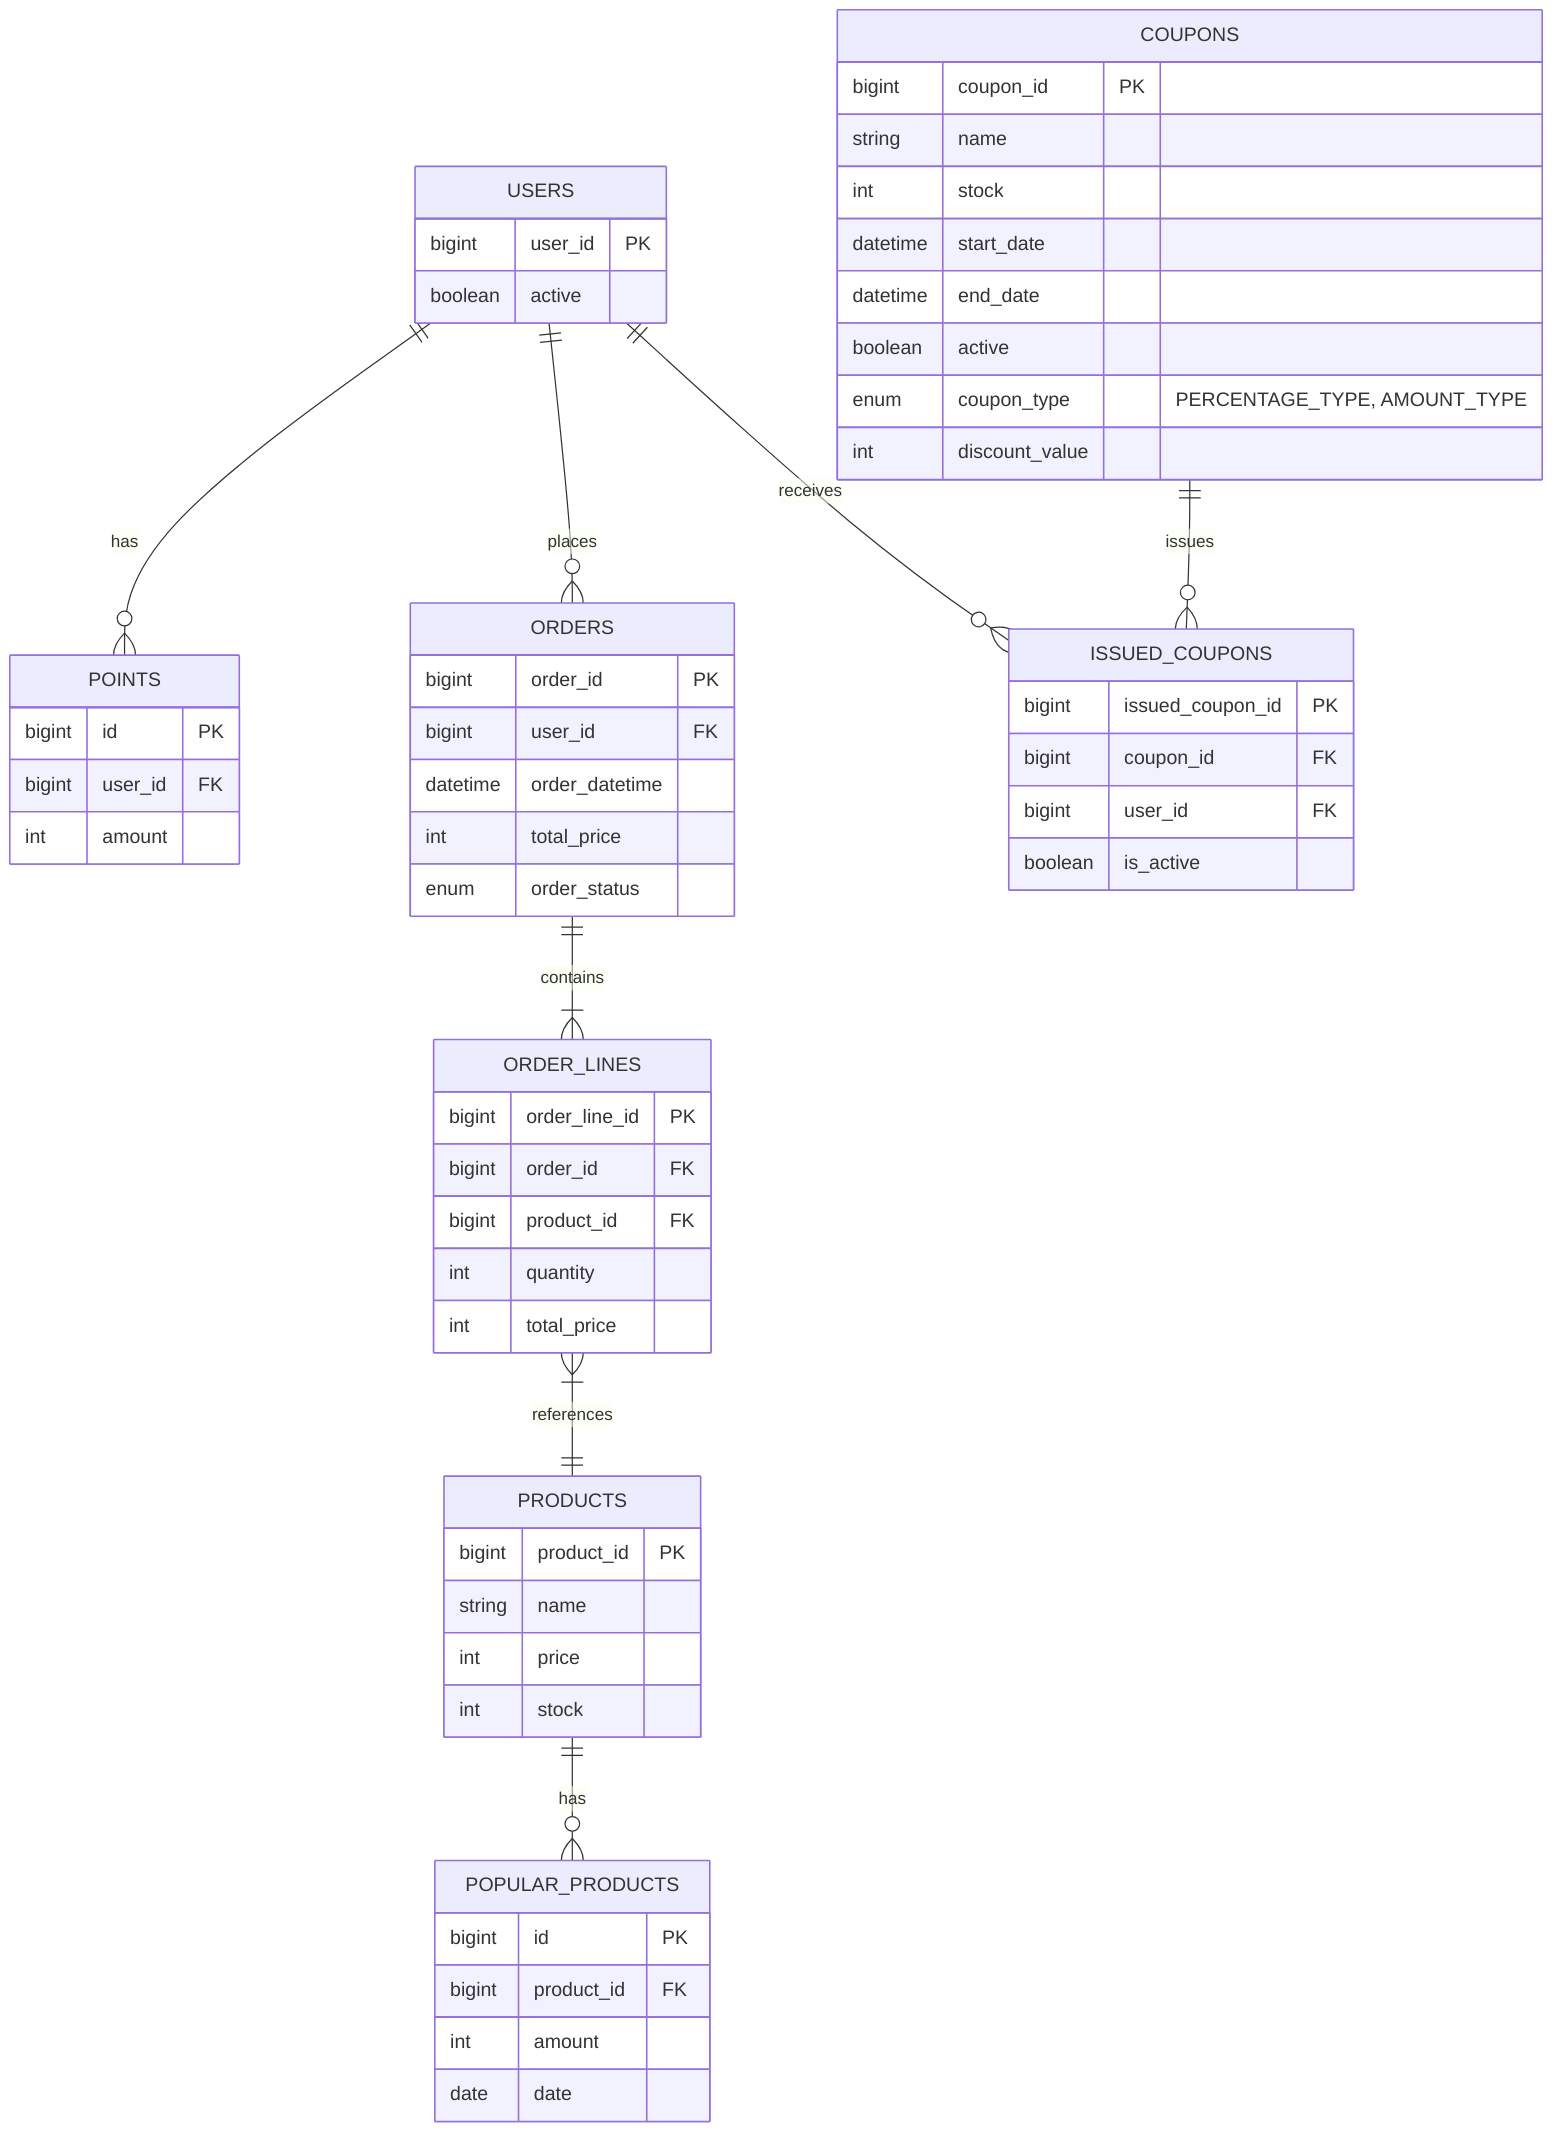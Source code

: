 erDiagram
    USERS {
        bigint user_id PK
        boolean active
    }

    PRODUCTS {
        bigint product_id PK
        string name
        int price
        int stock
    }

    POPULAR_PRODUCTS {
        bigint id PK
        bigint product_id FK
        int amount
        date date
    }

    POINTS {
        bigint id PK
        bigint user_id FK
        int amount
    }

    ORDERS {
        bigint order_id PK
        bigint user_id FK
        datetime order_datetime
        int total_price
        enum order_status
    }

    ORDER_LINES {
        bigint order_line_id PK
        bigint order_id FK
        bigint product_id FK
        int quantity
        int total_price
    }

    COUPONS {
        bigint coupon_id PK
        string name
        int stock
        datetime start_date
        datetime end_date
        boolean active
        enum coupon_type "PERCENTAGE_TYPE, AMOUNT_TYPE"
        int discount_value
    }

    ISSUED_COUPONS {
        bigint issued_coupon_id PK
        bigint coupon_id FK
        bigint user_id FK
        boolean is_active
    }

    USERS ||--o{ ORDERS : places
    USERS ||--o{ POINTS : has
    USERS ||--o{ ISSUED_COUPONS : receives

    ORDERS ||--|{ ORDER_LINES : contains
    ORDER_LINES }|--|| PRODUCTS : references

    PRODUCTS ||--o{ POPULAR_PRODUCTS : has

    COUPONS ||--o{ ISSUED_COUPONS : issues